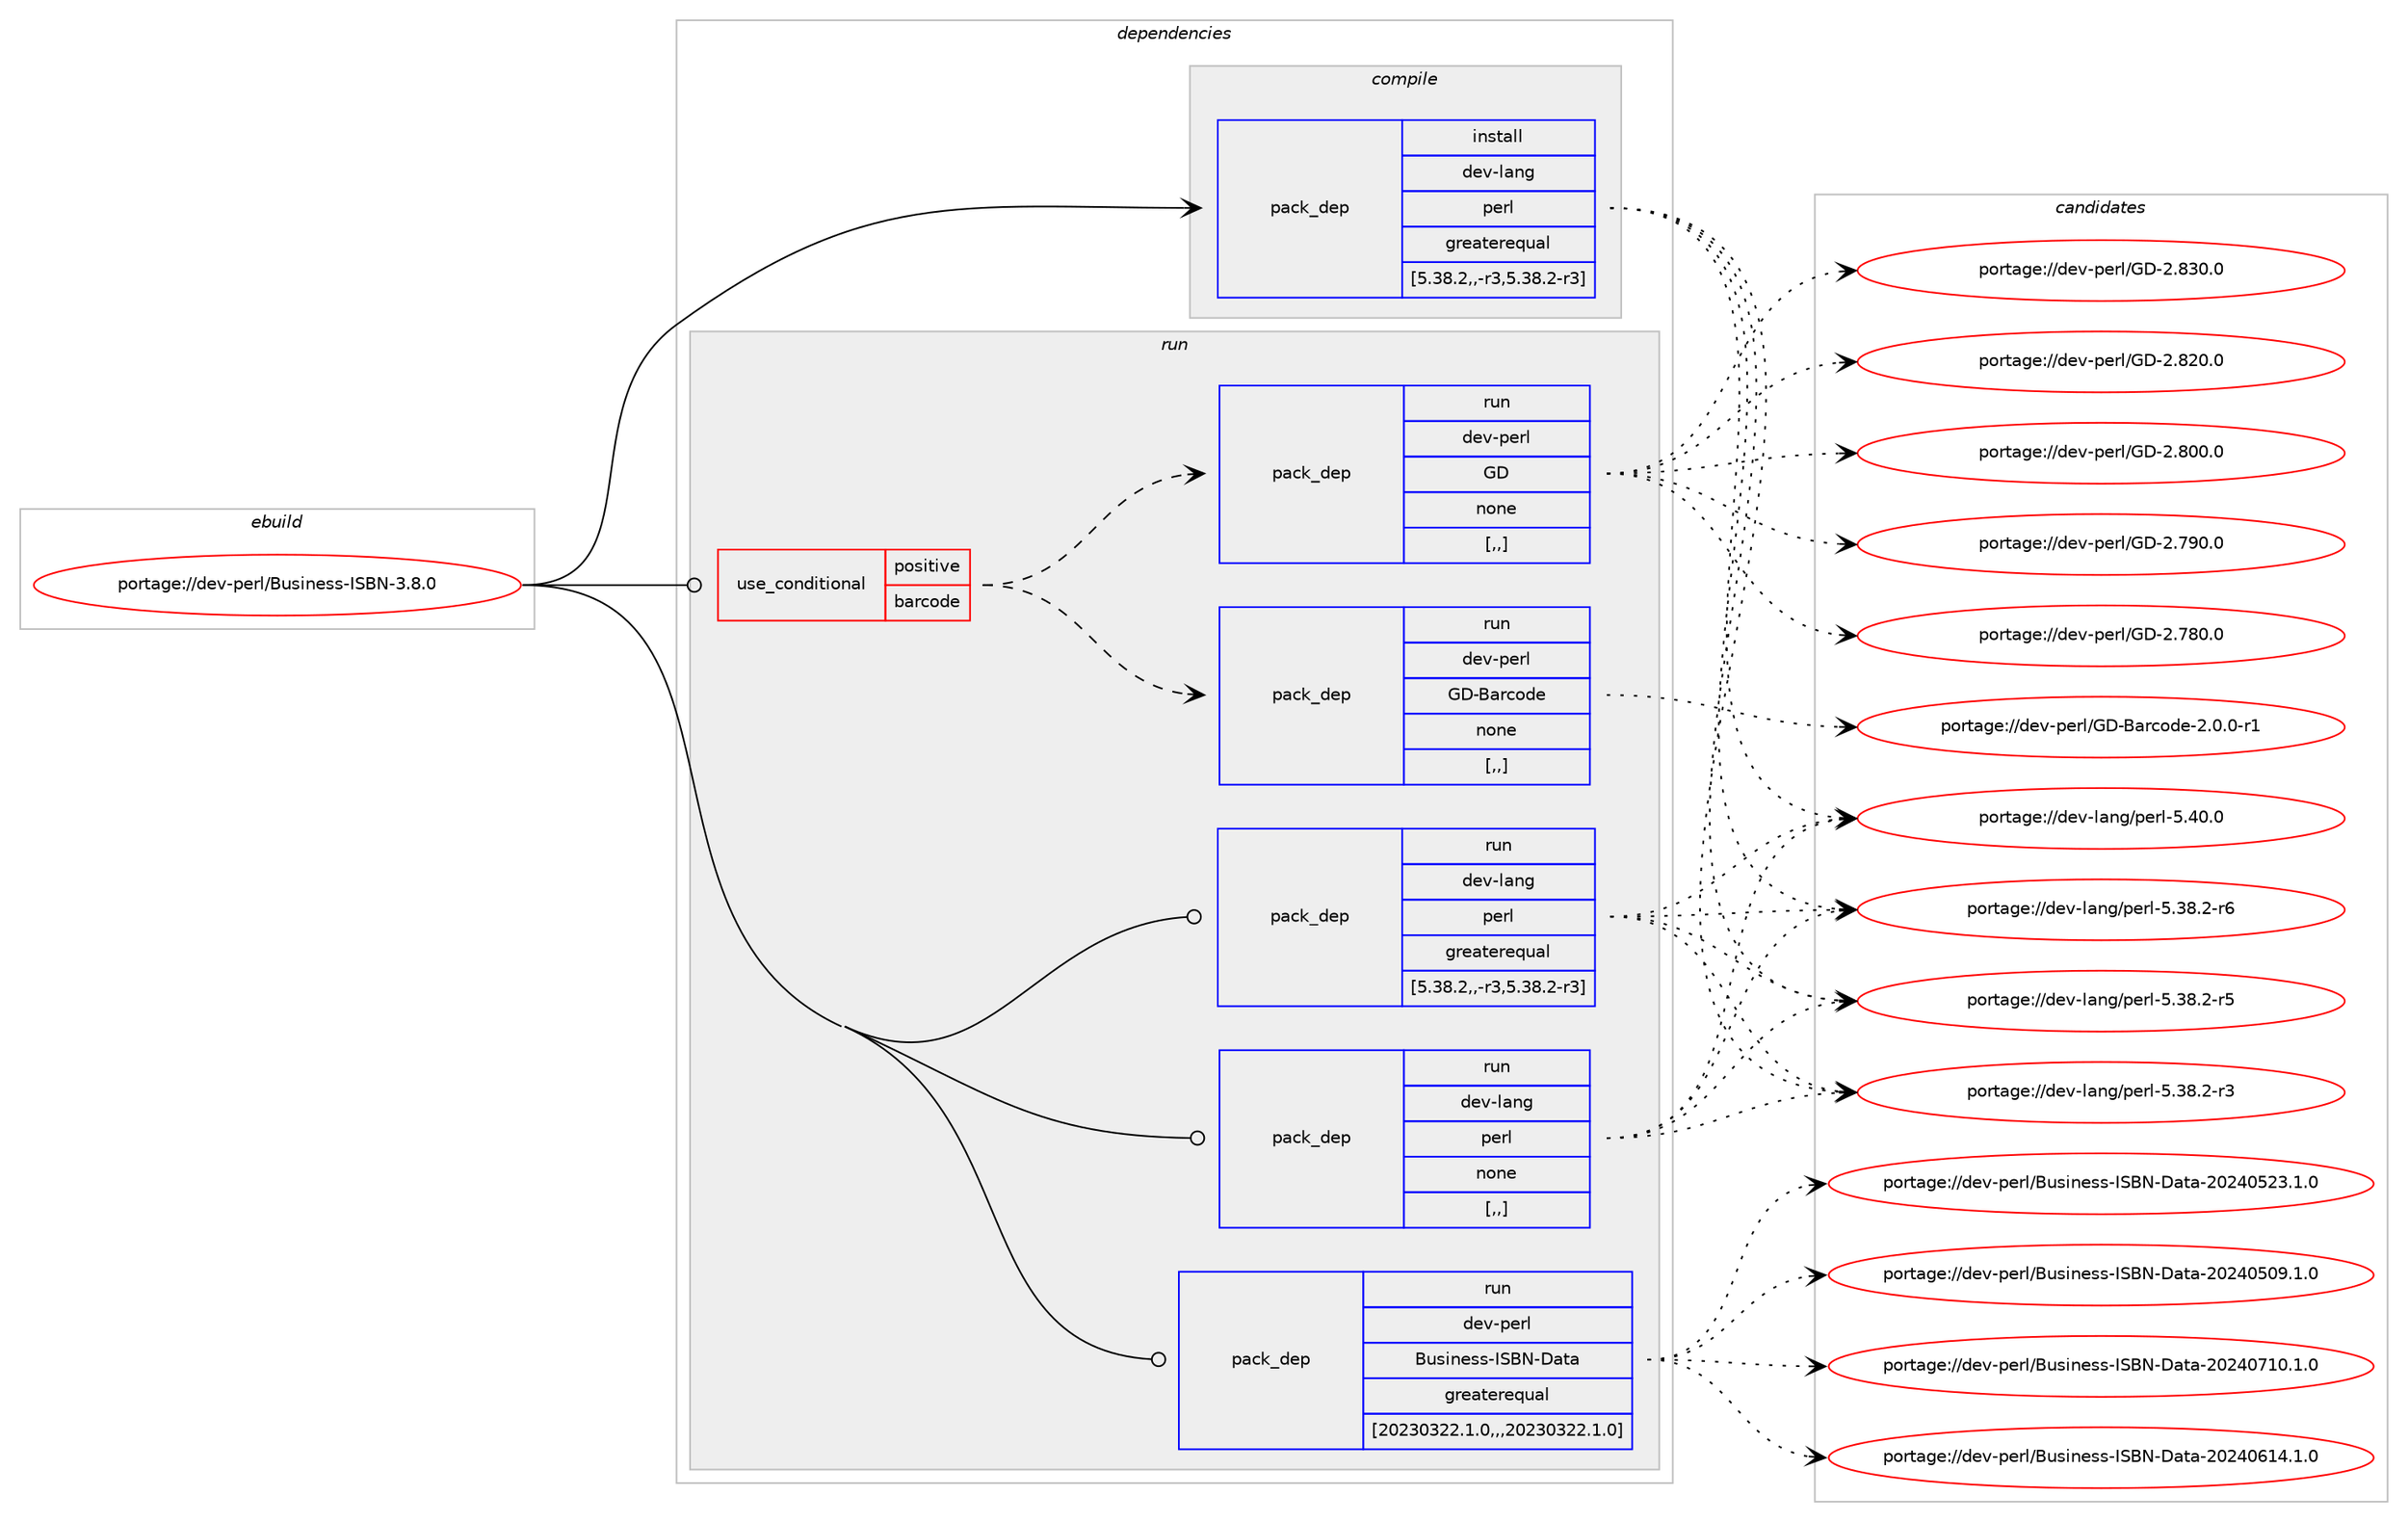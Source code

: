 digraph prolog {

# *************
# Graph options
# *************

newrank=true;
concentrate=true;
compound=true;
graph [rankdir=LR,fontname=Helvetica,fontsize=10,ranksep=1.5];#, ranksep=2.5, nodesep=0.2];
edge  [arrowhead=vee];
node  [fontname=Helvetica,fontsize=10];

# **********
# The ebuild
# **********

subgraph cluster_leftcol {
color=gray;
label=<<i>ebuild</i>>;
id [label="portage://dev-perl/Business-ISBN-3.8.0", color=red, width=4, href="../dev-perl/Business-ISBN-3.8.0.svg"];
}

# ****************
# The dependencies
# ****************

subgraph cluster_midcol {
color=gray;
label=<<i>dependencies</i>>;
subgraph cluster_compile {
fillcolor="#eeeeee";
style=filled;
label=<<i>compile</i>>;
subgraph pack95695 {
dependency126713 [label=<<TABLE BORDER="0" CELLBORDER="1" CELLSPACING="0" CELLPADDING="4" WIDTH="220"><TR><TD ROWSPAN="6" CELLPADDING="30">pack_dep</TD></TR><TR><TD WIDTH="110">install</TD></TR><TR><TD>dev-lang</TD></TR><TR><TD>perl</TD></TR><TR><TD>greaterequal</TD></TR><TR><TD>[5.38.2,,-r3,5.38.2-r3]</TD></TR></TABLE>>, shape=none, color=blue];
}
id:e -> dependency126713:w [weight=20,style="solid",arrowhead="vee"];
}
subgraph cluster_compileandrun {
fillcolor="#eeeeee";
style=filled;
label=<<i>compile and run</i>>;
}
subgraph cluster_run {
fillcolor="#eeeeee";
style=filled;
label=<<i>run</i>>;
subgraph cond29817 {
dependency126714 [label=<<TABLE BORDER="0" CELLBORDER="1" CELLSPACING="0" CELLPADDING="4"><TR><TD ROWSPAN="3" CELLPADDING="10">use_conditional</TD></TR><TR><TD>positive</TD></TR><TR><TD>barcode</TD></TR></TABLE>>, shape=none, color=red];
subgraph pack95696 {
dependency126715 [label=<<TABLE BORDER="0" CELLBORDER="1" CELLSPACING="0" CELLPADDING="4" WIDTH="220"><TR><TD ROWSPAN="6" CELLPADDING="30">pack_dep</TD></TR><TR><TD WIDTH="110">run</TD></TR><TR><TD>dev-perl</TD></TR><TR><TD>GD-Barcode</TD></TR><TR><TD>none</TD></TR><TR><TD>[,,]</TD></TR></TABLE>>, shape=none, color=blue];
}
dependency126714:e -> dependency126715:w [weight=20,style="dashed",arrowhead="vee"];
subgraph pack95697 {
dependency126716 [label=<<TABLE BORDER="0" CELLBORDER="1" CELLSPACING="0" CELLPADDING="4" WIDTH="220"><TR><TD ROWSPAN="6" CELLPADDING="30">pack_dep</TD></TR><TR><TD WIDTH="110">run</TD></TR><TR><TD>dev-perl</TD></TR><TR><TD>GD</TD></TR><TR><TD>none</TD></TR><TR><TD>[,,]</TD></TR></TABLE>>, shape=none, color=blue];
}
dependency126714:e -> dependency126716:w [weight=20,style="dashed",arrowhead="vee"];
}
id:e -> dependency126714:w [weight=20,style="solid",arrowhead="odot"];
subgraph pack95698 {
dependency126717 [label=<<TABLE BORDER="0" CELLBORDER="1" CELLSPACING="0" CELLPADDING="4" WIDTH="220"><TR><TD ROWSPAN="6" CELLPADDING="30">pack_dep</TD></TR><TR><TD WIDTH="110">run</TD></TR><TR><TD>dev-lang</TD></TR><TR><TD>perl</TD></TR><TR><TD>greaterequal</TD></TR><TR><TD>[5.38.2,,-r3,5.38.2-r3]</TD></TR></TABLE>>, shape=none, color=blue];
}
id:e -> dependency126717:w [weight=20,style="solid",arrowhead="odot"];
subgraph pack95699 {
dependency126718 [label=<<TABLE BORDER="0" CELLBORDER="1" CELLSPACING="0" CELLPADDING="4" WIDTH="220"><TR><TD ROWSPAN="6" CELLPADDING="30">pack_dep</TD></TR><TR><TD WIDTH="110">run</TD></TR><TR><TD>dev-lang</TD></TR><TR><TD>perl</TD></TR><TR><TD>none</TD></TR><TR><TD>[,,]</TD></TR></TABLE>>, shape=none, color=blue];
}
id:e -> dependency126718:w [weight=20,style="solid",arrowhead="odot"];
subgraph pack95700 {
dependency126719 [label=<<TABLE BORDER="0" CELLBORDER="1" CELLSPACING="0" CELLPADDING="4" WIDTH="220"><TR><TD ROWSPAN="6" CELLPADDING="30">pack_dep</TD></TR><TR><TD WIDTH="110">run</TD></TR><TR><TD>dev-perl</TD></TR><TR><TD>Business-ISBN-Data</TD></TR><TR><TD>greaterequal</TD></TR><TR><TD>[20230322.1.0,,,20230322.1.0]</TD></TR></TABLE>>, shape=none, color=blue];
}
id:e -> dependency126719:w [weight=20,style="solid",arrowhead="odot"];
}
}

# **************
# The candidates
# **************

subgraph cluster_choices {
rank=same;
color=gray;
label=<<i>candidates</i>>;

subgraph choice95695 {
color=black;
nodesep=1;
choice10010111845108971101034711210111410845534652484648 [label="portage://dev-lang/perl-5.40.0", color=red, width=4,href="../dev-lang/perl-5.40.0.svg"];
choice100101118451089711010347112101114108455346515646504511454 [label="portage://dev-lang/perl-5.38.2-r6", color=red, width=4,href="../dev-lang/perl-5.38.2-r6.svg"];
choice100101118451089711010347112101114108455346515646504511453 [label="portage://dev-lang/perl-5.38.2-r5", color=red, width=4,href="../dev-lang/perl-5.38.2-r5.svg"];
choice100101118451089711010347112101114108455346515646504511451 [label="portage://dev-lang/perl-5.38.2-r3", color=red, width=4,href="../dev-lang/perl-5.38.2-r3.svg"];
dependency126713:e -> choice10010111845108971101034711210111410845534652484648:w [style=dotted,weight="100"];
dependency126713:e -> choice100101118451089711010347112101114108455346515646504511454:w [style=dotted,weight="100"];
dependency126713:e -> choice100101118451089711010347112101114108455346515646504511453:w [style=dotted,weight="100"];
dependency126713:e -> choice100101118451089711010347112101114108455346515646504511451:w [style=dotted,weight="100"];
}
subgraph choice95696 {
color=black;
nodesep=1;
choice10010111845112101114108477168456697114991111001014550464846484511449 [label="portage://dev-perl/GD-Barcode-2.0.0-r1", color=red, width=4,href="../dev-perl/GD-Barcode-2.0.0-r1.svg"];
dependency126715:e -> choice10010111845112101114108477168456697114991111001014550464846484511449:w [style=dotted,weight="100"];
}
subgraph choice95697 {
color=black;
nodesep=1;
choice100101118451121011141084771684550465651484648 [label="portage://dev-perl/GD-2.830.0", color=red, width=4,href="../dev-perl/GD-2.830.0.svg"];
choice100101118451121011141084771684550465650484648 [label="portage://dev-perl/GD-2.820.0", color=red, width=4,href="../dev-perl/GD-2.820.0.svg"];
choice100101118451121011141084771684550465648484648 [label="portage://dev-perl/GD-2.800.0", color=red, width=4,href="../dev-perl/GD-2.800.0.svg"];
choice100101118451121011141084771684550465557484648 [label="portage://dev-perl/GD-2.790.0", color=red, width=4,href="../dev-perl/GD-2.790.0.svg"];
choice100101118451121011141084771684550465556484648 [label="portage://dev-perl/GD-2.780.0", color=red, width=4,href="../dev-perl/GD-2.780.0.svg"];
dependency126716:e -> choice100101118451121011141084771684550465651484648:w [style=dotted,weight="100"];
dependency126716:e -> choice100101118451121011141084771684550465650484648:w [style=dotted,weight="100"];
dependency126716:e -> choice100101118451121011141084771684550465648484648:w [style=dotted,weight="100"];
dependency126716:e -> choice100101118451121011141084771684550465557484648:w [style=dotted,weight="100"];
dependency126716:e -> choice100101118451121011141084771684550465556484648:w [style=dotted,weight="100"];
}
subgraph choice95698 {
color=black;
nodesep=1;
choice10010111845108971101034711210111410845534652484648 [label="portage://dev-lang/perl-5.40.0", color=red, width=4,href="../dev-lang/perl-5.40.0.svg"];
choice100101118451089711010347112101114108455346515646504511454 [label="portage://dev-lang/perl-5.38.2-r6", color=red, width=4,href="../dev-lang/perl-5.38.2-r6.svg"];
choice100101118451089711010347112101114108455346515646504511453 [label="portage://dev-lang/perl-5.38.2-r5", color=red, width=4,href="../dev-lang/perl-5.38.2-r5.svg"];
choice100101118451089711010347112101114108455346515646504511451 [label="portage://dev-lang/perl-5.38.2-r3", color=red, width=4,href="../dev-lang/perl-5.38.2-r3.svg"];
dependency126717:e -> choice10010111845108971101034711210111410845534652484648:w [style=dotted,weight="100"];
dependency126717:e -> choice100101118451089711010347112101114108455346515646504511454:w [style=dotted,weight="100"];
dependency126717:e -> choice100101118451089711010347112101114108455346515646504511453:w [style=dotted,weight="100"];
dependency126717:e -> choice100101118451089711010347112101114108455346515646504511451:w [style=dotted,weight="100"];
}
subgraph choice95699 {
color=black;
nodesep=1;
choice10010111845108971101034711210111410845534652484648 [label="portage://dev-lang/perl-5.40.0", color=red, width=4,href="../dev-lang/perl-5.40.0.svg"];
choice100101118451089711010347112101114108455346515646504511454 [label="portage://dev-lang/perl-5.38.2-r6", color=red, width=4,href="../dev-lang/perl-5.38.2-r6.svg"];
choice100101118451089711010347112101114108455346515646504511453 [label="portage://dev-lang/perl-5.38.2-r5", color=red, width=4,href="../dev-lang/perl-5.38.2-r5.svg"];
choice100101118451089711010347112101114108455346515646504511451 [label="portage://dev-lang/perl-5.38.2-r3", color=red, width=4,href="../dev-lang/perl-5.38.2-r3.svg"];
dependency126718:e -> choice10010111845108971101034711210111410845534652484648:w [style=dotted,weight="100"];
dependency126718:e -> choice100101118451089711010347112101114108455346515646504511454:w [style=dotted,weight="100"];
dependency126718:e -> choice100101118451089711010347112101114108455346515646504511453:w [style=dotted,weight="100"];
dependency126718:e -> choice100101118451089711010347112101114108455346515646504511451:w [style=dotted,weight="100"];
}
subgraph choice95700 {
color=black;
nodesep=1;
choice10010111845112101114108476611711510511010111511545738366784568971169745504850524855494846494648 [label="portage://dev-perl/Business-ISBN-Data-20240710.1.0", color=red, width=4,href="../dev-perl/Business-ISBN-Data-20240710.1.0.svg"];
choice10010111845112101114108476611711510511010111511545738366784568971169745504850524854495246494648 [label="portage://dev-perl/Business-ISBN-Data-20240614.1.0", color=red, width=4,href="../dev-perl/Business-ISBN-Data-20240614.1.0.svg"];
choice10010111845112101114108476611711510511010111511545738366784568971169745504850524853505146494648 [label="portage://dev-perl/Business-ISBN-Data-20240523.1.0", color=red, width=4,href="../dev-perl/Business-ISBN-Data-20240523.1.0.svg"];
choice10010111845112101114108476611711510511010111511545738366784568971169745504850524853485746494648 [label="portage://dev-perl/Business-ISBN-Data-20240509.1.0", color=red, width=4,href="../dev-perl/Business-ISBN-Data-20240509.1.0.svg"];
dependency126719:e -> choice10010111845112101114108476611711510511010111511545738366784568971169745504850524855494846494648:w [style=dotted,weight="100"];
dependency126719:e -> choice10010111845112101114108476611711510511010111511545738366784568971169745504850524854495246494648:w [style=dotted,weight="100"];
dependency126719:e -> choice10010111845112101114108476611711510511010111511545738366784568971169745504850524853505146494648:w [style=dotted,weight="100"];
dependency126719:e -> choice10010111845112101114108476611711510511010111511545738366784568971169745504850524853485746494648:w [style=dotted,weight="100"];
}
}

}
